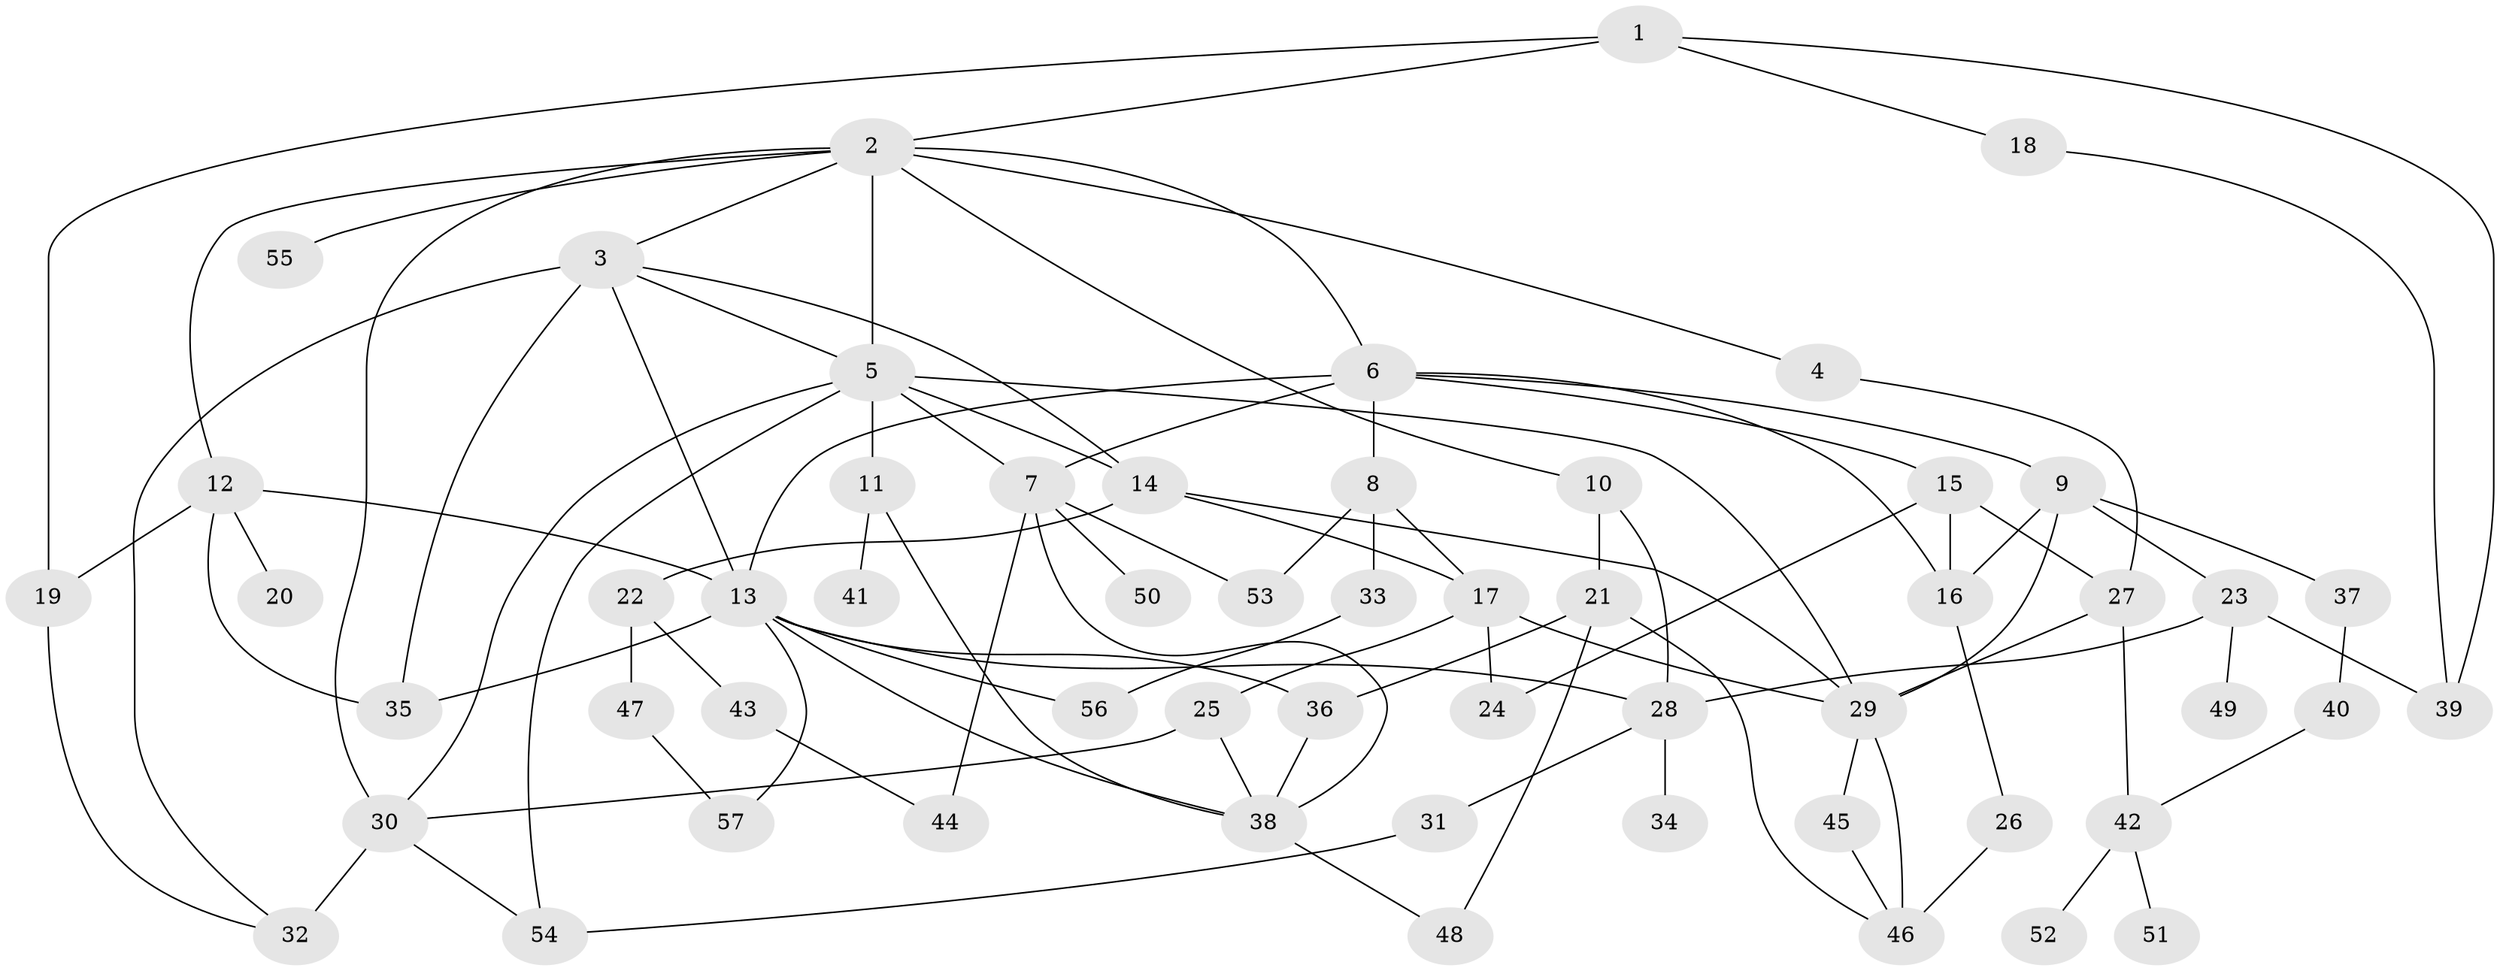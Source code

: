 // original degree distribution, {4: 0.07017543859649122, 10: 0.008771929824561403, 3: 0.21052631578947367, 7: 0.03508771929824561, 5: 0.11403508771929824, 6: 0.02631578947368421, 1: 0.23684210526315788, 2: 0.2982456140350877}
// Generated by graph-tools (version 1.1) at 2025/34/03/09/25 02:34:27]
// undirected, 57 vertices, 97 edges
graph export_dot {
graph [start="1"]
  node [color=gray90,style=filled];
  1;
  2;
  3;
  4;
  5;
  6;
  7;
  8;
  9;
  10;
  11;
  12;
  13;
  14;
  15;
  16;
  17;
  18;
  19;
  20;
  21;
  22;
  23;
  24;
  25;
  26;
  27;
  28;
  29;
  30;
  31;
  32;
  33;
  34;
  35;
  36;
  37;
  38;
  39;
  40;
  41;
  42;
  43;
  44;
  45;
  46;
  47;
  48;
  49;
  50;
  51;
  52;
  53;
  54;
  55;
  56;
  57;
  1 -- 2 [weight=1.0];
  1 -- 18 [weight=1.0];
  1 -- 19 [weight=1.0];
  1 -- 39 [weight=1.0];
  2 -- 3 [weight=1.0];
  2 -- 4 [weight=1.0];
  2 -- 5 [weight=1.0];
  2 -- 6 [weight=1.0];
  2 -- 10 [weight=1.0];
  2 -- 12 [weight=1.0];
  2 -- 30 [weight=1.0];
  2 -- 55 [weight=1.0];
  3 -- 5 [weight=1.0];
  3 -- 13 [weight=2.0];
  3 -- 14 [weight=1.0];
  3 -- 32 [weight=1.0];
  3 -- 35 [weight=1.0];
  4 -- 27 [weight=1.0];
  5 -- 7 [weight=1.0];
  5 -- 11 [weight=1.0];
  5 -- 14 [weight=1.0];
  5 -- 29 [weight=1.0];
  5 -- 30 [weight=1.0];
  5 -- 54 [weight=1.0];
  6 -- 7 [weight=1.0];
  6 -- 8 [weight=1.0];
  6 -- 9 [weight=1.0];
  6 -- 13 [weight=1.0];
  6 -- 15 [weight=1.0];
  6 -- 16 [weight=1.0];
  7 -- 38 [weight=1.0];
  7 -- 44 [weight=1.0];
  7 -- 50 [weight=1.0];
  7 -- 53 [weight=1.0];
  8 -- 17 [weight=1.0];
  8 -- 33 [weight=1.0];
  8 -- 53 [weight=1.0];
  9 -- 16 [weight=1.0];
  9 -- 23 [weight=2.0];
  9 -- 29 [weight=1.0];
  9 -- 37 [weight=1.0];
  10 -- 21 [weight=1.0];
  10 -- 28 [weight=1.0];
  11 -- 38 [weight=1.0];
  11 -- 41 [weight=1.0];
  12 -- 13 [weight=1.0];
  12 -- 19 [weight=1.0];
  12 -- 20 [weight=1.0];
  12 -- 35 [weight=1.0];
  13 -- 28 [weight=1.0];
  13 -- 35 [weight=1.0];
  13 -- 36 [weight=1.0];
  13 -- 38 [weight=1.0];
  13 -- 56 [weight=1.0];
  13 -- 57 [weight=1.0];
  14 -- 17 [weight=1.0];
  14 -- 22 [weight=2.0];
  14 -- 29 [weight=1.0];
  15 -- 16 [weight=1.0];
  15 -- 24 [weight=1.0];
  15 -- 27 [weight=1.0];
  16 -- 26 [weight=1.0];
  17 -- 24 [weight=1.0];
  17 -- 25 [weight=1.0];
  17 -- 29 [weight=1.0];
  18 -- 39 [weight=1.0];
  19 -- 32 [weight=1.0];
  21 -- 36 [weight=1.0];
  21 -- 46 [weight=1.0];
  21 -- 48 [weight=1.0];
  22 -- 43 [weight=1.0];
  22 -- 47 [weight=1.0];
  23 -- 28 [weight=1.0];
  23 -- 39 [weight=1.0];
  23 -- 49 [weight=1.0];
  25 -- 30 [weight=1.0];
  25 -- 38 [weight=1.0];
  26 -- 46 [weight=1.0];
  27 -- 29 [weight=1.0];
  27 -- 42 [weight=1.0];
  28 -- 31 [weight=1.0];
  28 -- 34 [weight=2.0];
  29 -- 45 [weight=1.0];
  29 -- 46 [weight=1.0];
  30 -- 32 [weight=2.0];
  30 -- 54 [weight=1.0];
  31 -- 54 [weight=1.0];
  33 -- 56 [weight=1.0];
  36 -- 38 [weight=1.0];
  37 -- 40 [weight=1.0];
  38 -- 48 [weight=1.0];
  40 -- 42 [weight=1.0];
  42 -- 51 [weight=1.0];
  42 -- 52 [weight=1.0];
  43 -- 44 [weight=1.0];
  45 -- 46 [weight=1.0];
  47 -- 57 [weight=1.0];
}
